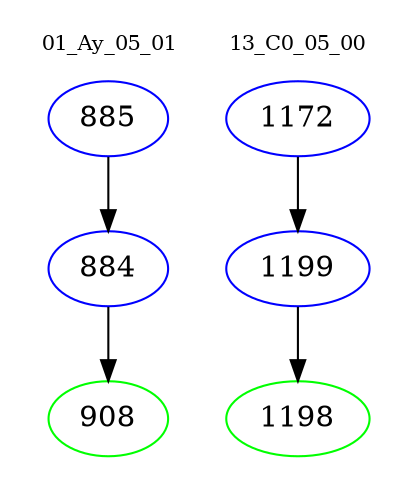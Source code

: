 digraph{
subgraph cluster_0 {
color = white
label = "01_Ay_05_01";
fontsize=10;
T0_885 [label="885", color="blue"]
T0_885 -> T0_884 [color="black"]
T0_884 [label="884", color="blue"]
T0_884 -> T0_908 [color="black"]
T0_908 [label="908", color="green"]
}
subgraph cluster_1 {
color = white
label = "13_C0_05_00";
fontsize=10;
T1_1172 [label="1172", color="blue"]
T1_1172 -> T1_1199 [color="black"]
T1_1199 [label="1199", color="blue"]
T1_1199 -> T1_1198 [color="black"]
T1_1198 [label="1198", color="green"]
}
}
